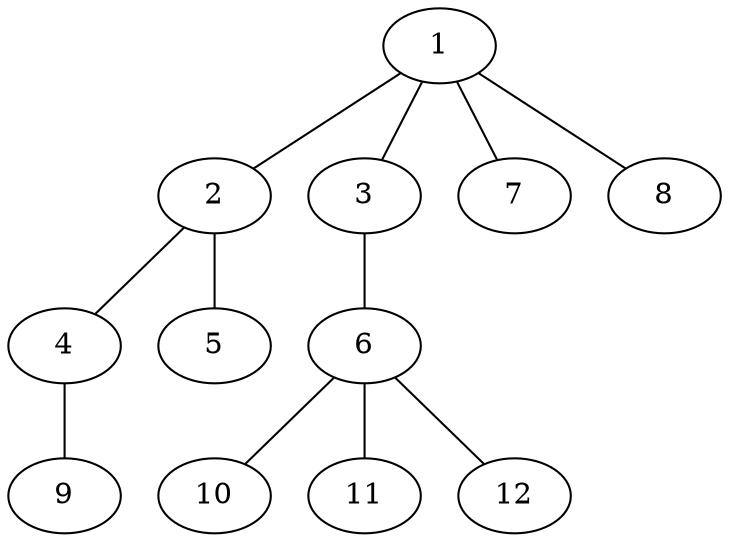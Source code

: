 graph molecule_2234 {
	1	 [chem=C];
	2	 [chem=C];
	1 -- 2	 [valence=1];
	3	 [chem=O];
	1 -- 3	 [valence=1];
	7	 [chem=H];
	1 -- 7	 [valence=1];
	8	 [chem=H];
	1 -- 8	 [valence=1];
	4	 [chem=O];
	2 -- 4	 [valence=1];
	5	 [chem=O];
	2 -- 5	 [valence=2];
	6	 [chem=C];
	3 -- 6	 [valence=1];
	9	 [chem=H];
	4 -- 9	 [valence=1];
	10	 [chem=H];
	6 -- 10	 [valence=1];
	11	 [chem=H];
	6 -- 11	 [valence=1];
	12	 [chem=H];
	6 -- 12	 [valence=1];
}
